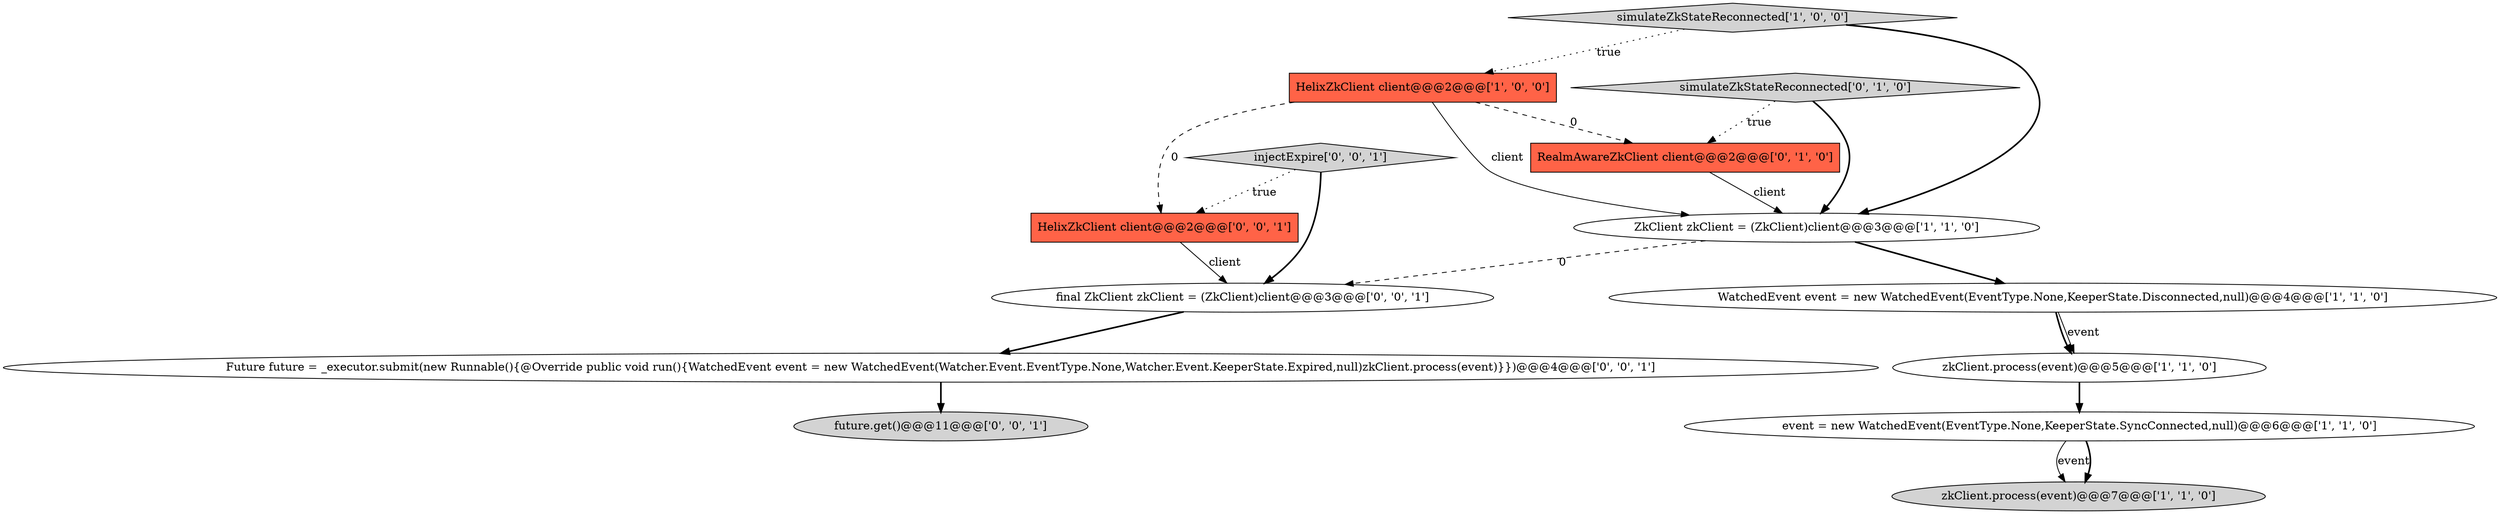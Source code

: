 digraph {
4 [style = filled, label = "ZkClient zkClient = (ZkClient)client@@@3@@@['1', '1', '0']", fillcolor = white, shape = ellipse image = "AAA0AAABBB1BBB"];
13 [style = filled, label = "future.get()@@@11@@@['0', '0', '1']", fillcolor = lightgray, shape = ellipse image = "AAA0AAABBB3BBB"];
2 [style = filled, label = "WatchedEvent event = new WatchedEvent(EventType.None,KeeperState.Disconnected,null)@@@4@@@['1', '1', '0']", fillcolor = white, shape = ellipse image = "AAA0AAABBB1BBB"];
7 [style = filled, label = "RealmAwareZkClient client@@@2@@@['0', '1', '0']", fillcolor = tomato, shape = box image = "AAA1AAABBB2BBB"];
1 [style = filled, label = "simulateZkStateReconnected['1', '0', '0']", fillcolor = lightgray, shape = diamond image = "AAA0AAABBB1BBB"];
6 [style = filled, label = "event = new WatchedEvent(EventType.None,KeeperState.SyncConnected,null)@@@6@@@['1', '1', '0']", fillcolor = white, shape = ellipse image = "AAA0AAABBB1BBB"];
10 [style = filled, label = "Future future = _executor.submit(new Runnable(){@Override public void run(){WatchedEvent event = new WatchedEvent(Watcher.Event.EventType.None,Watcher.Event.KeeperState.Expired,null)zkClient.process(event)}})@@@4@@@['0', '0', '1']", fillcolor = white, shape = ellipse image = "AAA0AAABBB3BBB"];
11 [style = filled, label = "injectExpire['0', '0', '1']", fillcolor = lightgray, shape = diamond image = "AAA0AAABBB3BBB"];
9 [style = filled, label = "HelixZkClient client@@@2@@@['0', '0', '1']", fillcolor = tomato, shape = box image = "AAA0AAABBB3BBB"];
5 [style = filled, label = "zkClient.process(event)@@@7@@@['1', '1', '0']", fillcolor = lightgray, shape = ellipse image = "AAA0AAABBB1BBB"];
0 [style = filled, label = "HelixZkClient client@@@2@@@['1', '0', '0']", fillcolor = tomato, shape = box image = "AAA1AAABBB1BBB"];
12 [style = filled, label = "final ZkClient zkClient = (ZkClient)client@@@3@@@['0', '0', '1']", fillcolor = white, shape = ellipse image = "AAA0AAABBB3BBB"];
3 [style = filled, label = "zkClient.process(event)@@@5@@@['1', '1', '0']", fillcolor = white, shape = ellipse image = "AAA0AAABBB1BBB"];
8 [style = filled, label = "simulateZkStateReconnected['0', '1', '0']", fillcolor = lightgray, shape = diamond image = "AAA0AAABBB2BBB"];
6->5 [style = solid, label="event"];
8->7 [style = dotted, label="true"];
3->6 [style = bold, label=""];
6->5 [style = bold, label=""];
1->4 [style = bold, label=""];
12->10 [style = bold, label=""];
7->4 [style = solid, label="client"];
11->12 [style = bold, label=""];
4->2 [style = bold, label=""];
9->12 [style = solid, label="client"];
8->4 [style = bold, label=""];
0->4 [style = solid, label="client"];
10->13 [style = bold, label=""];
1->0 [style = dotted, label="true"];
11->9 [style = dotted, label="true"];
0->7 [style = dashed, label="0"];
0->9 [style = dashed, label="0"];
2->3 [style = solid, label="event"];
2->3 [style = bold, label=""];
4->12 [style = dashed, label="0"];
}
